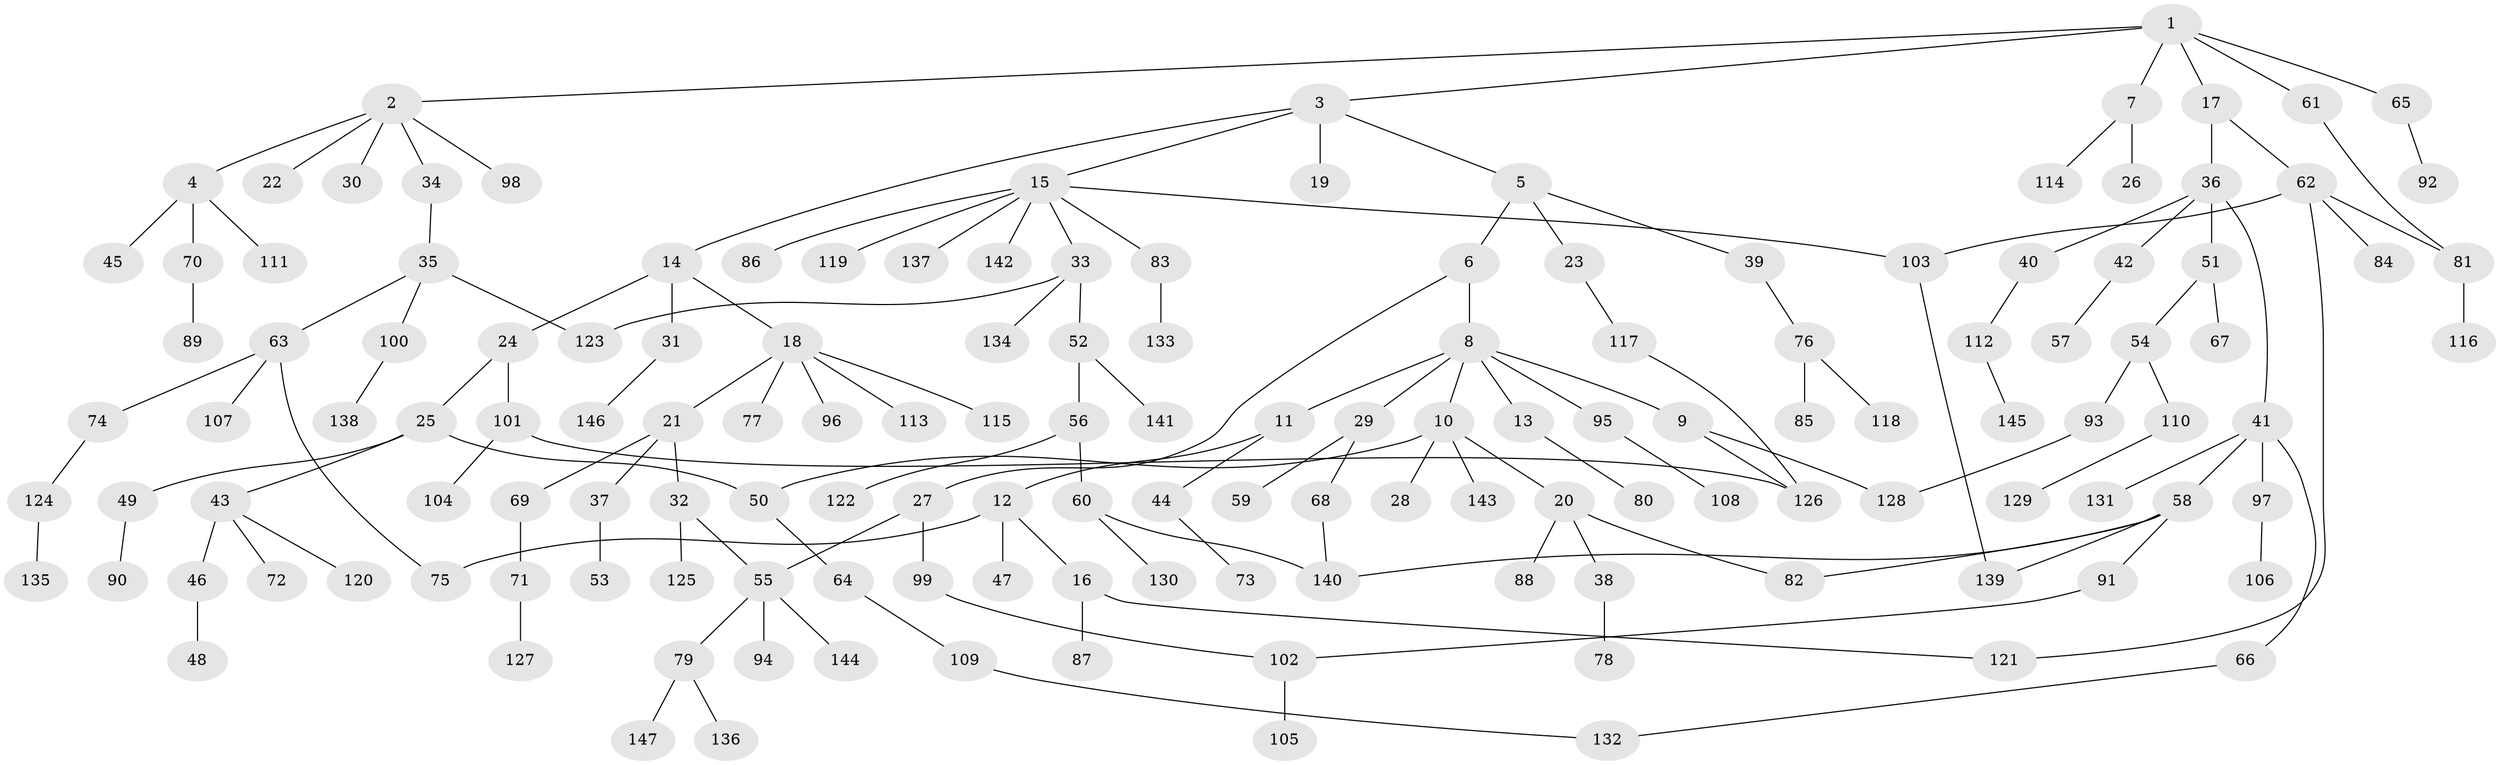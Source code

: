 // coarse degree distribution, {1: 0.8103448275862069, 2: 0.10344827586206896, 9: 0.017241379310344827, 18: 0.017241379310344827, 4: 0.017241379310344827, 12: 0.017241379310344827, 20: 0.017241379310344827}
// Generated by graph-tools (version 1.1) at 2025/45/03/04/25 21:45:25]
// undirected, 147 vertices, 162 edges
graph export_dot {
graph [start="1"]
  node [color=gray90,style=filled];
  1;
  2;
  3;
  4;
  5;
  6;
  7;
  8;
  9;
  10;
  11;
  12;
  13;
  14;
  15;
  16;
  17;
  18;
  19;
  20;
  21;
  22;
  23;
  24;
  25;
  26;
  27;
  28;
  29;
  30;
  31;
  32;
  33;
  34;
  35;
  36;
  37;
  38;
  39;
  40;
  41;
  42;
  43;
  44;
  45;
  46;
  47;
  48;
  49;
  50;
  51;
  52;
  53;
  54;
  55;
  56;
  57;
  58;
  59;
  60;
  61;
  62;
  63;
  64;
  65;
  66;
  67;
  68;
  69;
  70;
  71;
  72;
  73;
  74;
  75;
  76;
  77;
  78;
  79;
  80;
  81;
  82;
  83;
  84;
  85;
  86;
  87;
  88;
  89;
  90;
  91;
  92;
  93;
  94;
  95;
  96;
  97;
  98;
  99;
  100;
  101;
  102;
  103;
  104;
  105;
  106;
  107;
  108;
  109;
  110;
  111;
  112;
  113;
  114;
  115;
  116;
  117;
  118;
  119;
  120;
  121;
  122;
  123;
  124;
  125;
  126;
  127;
  128;
  129;
  130;
  131;
  132;
  133;
  134;
  135;
  136;
  137;
  138;
  139;
  140;
  141;
  142;
  143;
  144;
  145;
  146;
  147;
  1 -- 2;
  1 -- 3;
  1 -- 7;
  1 -- 17;
  1 -- 61;
  1 -- 65;
  2 -- 4;
  2 -- 22;
  2 -- 30;
  2 -- 34;
  2 -- 98;
  3 -- 5;
  3 -- 14;
  3 -- 15;
  3 -- 19;
  4 -- 45;
  4 -- 70;
  4 -- 111;
  5 -- 6;
  5 -- 23;
  5 -- 39;
  6 -- 8;
  6 -- 27;
  7 -- 26;
  7 -- 114;
  8 -- 9;
  8 -- 10;
  8 -- 11;
  8 -- 13;
  8 -- 29;
  8 -- 95;
  9 -- 128;
  9 -- 126;
  10 -- 20;
  10 -- 28;
  10 -- 50;
  10 -- 143;
  11 -- 12;
  11 -- 44;
  12 -- 16;
  12 -- 47;
  12 -- 75;
  13 -- 80;
  14 -- 18;
  14 -- 24;
  14 -- 31;
  15 -- 33;
  15 -- 83;
  15 -- 86;
  15 -- 103;
  15 -- 119;
  15 -- 137;
  15 -- 142;
  16 -- 87;
  16 -- 121;
  17 -- 36;
  17 -- 62;
  18 -- 21;
  18 -- 77;
  18 -- 96;
  18 -- 113;
  18 -- 115;
  20 -- 38;
  20 -- 82;
  20 -- 88;
  21 -- 32;
  21 -- 37;
  21 -- 69;
  23 -- 117;
  24 -- 25;
  24 -- 101;
  25 -- 43;
  25 -- 49;
  25 -- 50;
  27 -- 55;
  27 -- 99;
  29 -- 59;
  29 -- 68;
  31 -- 146;
  32 -- 125;
  32 -- 55;
  33 -- 52;
  33 -- 123;
  33 -- 134;
  34 -- 35;
  35 -- 63;
  35 -- 100;
  35 -- 123;
  36 -- 40;
  36 -- 41;
  36 -- 42;
  36 -- 51;
  37 -- 53;
  38 -- 78;
  39 -- 76;
  40 -- 112;
  41 -- 58;
  41 -- 66;
  41 -- 97;
  41 -- 131;
  42 -- 57;
  43 -- 46;
  43 -- 72;
  43 -- 120;
  44 -- 73;
  46 -- 48;
  49 -- 90;
  50 -- 64;
  51 -- 54;
  51 -- 67;
  52 -- 56;
  52 -- 141;
  54 -- 93;
  54 -- 110;
  55 -- 79;
  55 -- 94;
  55 -- 144;
  56 -- 60;
  56 -- 122;
  58 -- 91;
  58 -- 139;
  58 -- 140;
  58 -- 82;
  60 -- 130;
  60 -- 140;
  61 -- 81;
  62 -- 81;
  62 -- 84;
  62 -- 103;
  62 -- 121;
  63 -- 74;
  63 -- 107;
  63 -- 75;
  64 -- 109;
  65 -- 92;
  66 -- 132;
  68 -- 140;
  69 -- 71;
  70 -- 89;
  71 -- 127;
  74 -- 124;
  76 -- 85;
  76 -- 118;
  79 -- 136;
  79 -- 147;
  81 -- 116;
  83 -- 133;
  91 -- 102;
  93 -- 128;
  95 -- 108;
  97 -- 106;
  99 -- 102;
  100 -- 138;
  101 -- 104;
  101 -- 126;
  102 -- 105;
  103 -- 139;
  109 -- 132;
  110 -- 129;
  112 -- 145;
  117 -- 126;
  124 -- 135;
}
